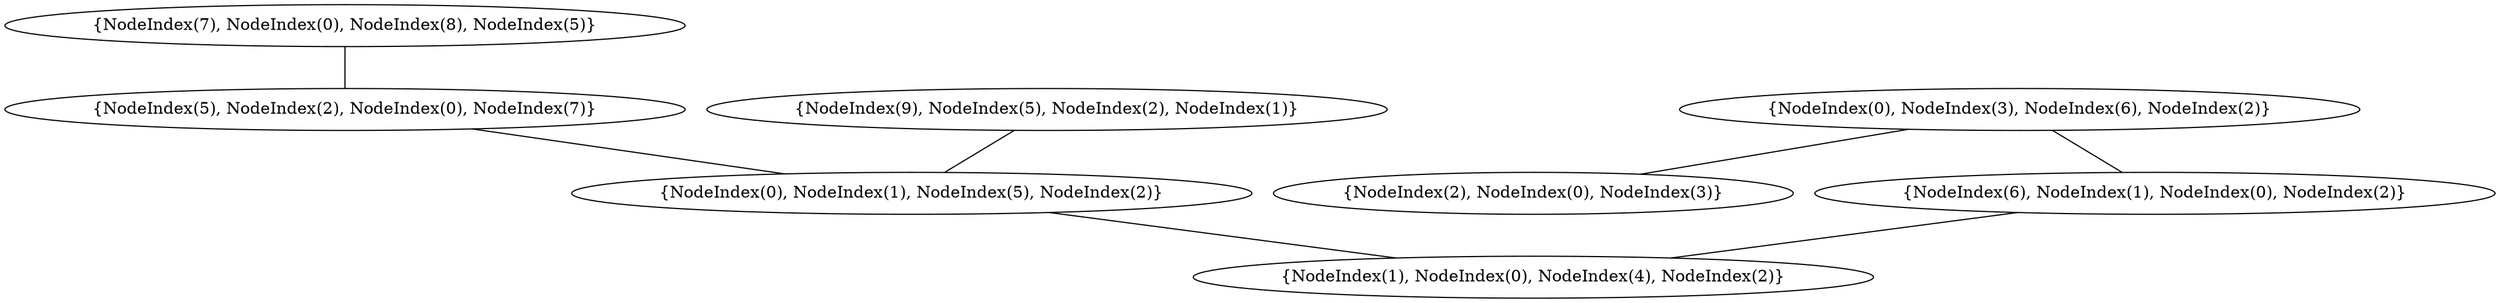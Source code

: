 graph {
    0 [ label = "{NodeIndex(1), NodeIndex(0), NodeIndex(4), NodeIndex(2)}" ]
    1 [ label = "{NodeIndex(0), NodeIndex(1), NodeIndex(5), NodeIndex(2)}" ]
    2 [ label = "{NodeIndex(2), NodeIndex(0), NodeIndex(3)}" ]
    3 [ label = "{NodeIndex(5), NodeIndex(2), NodeIndex(0), NodeIndex(7)}" ]
    4 [ label = "{NodeIndex(6), NodeIndex(1), NodeIndex(0), NodeIndex(2)}" ]
    5 [ label = "{NodeIndex(0), NodeIndex(3), NodeIndex(6), NodeIndex(2)}" ]
    6 [ label = "{NodeIndex(7), NodeIndex(0), NodeIndex(8), NodeIndex(5)}" ]
    7 [ label = "{NodeIndex(9), NodeIndex(5), NodeIndex(2), NodeIndex(1)}" ]
    1 -- 0 [ ]
    5 -- 2 [ ]
    5 -- 4 [ ]
    3 -- 1 [ ]
    7 -- 1 [ ]
    6 -- 3 [ ]
    4 -- 0 [ ]
}
